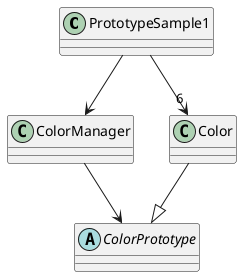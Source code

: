 @startuml

PrototypeSample1 --> ColorManager
PrototypeSample1 --> "6" Color
Color --|> ColorPrototype
ColorManager --> ColorPrototype

class PrototypeSample1
abstract class ColorPrototype
class Color
class ColorManager

@enduml